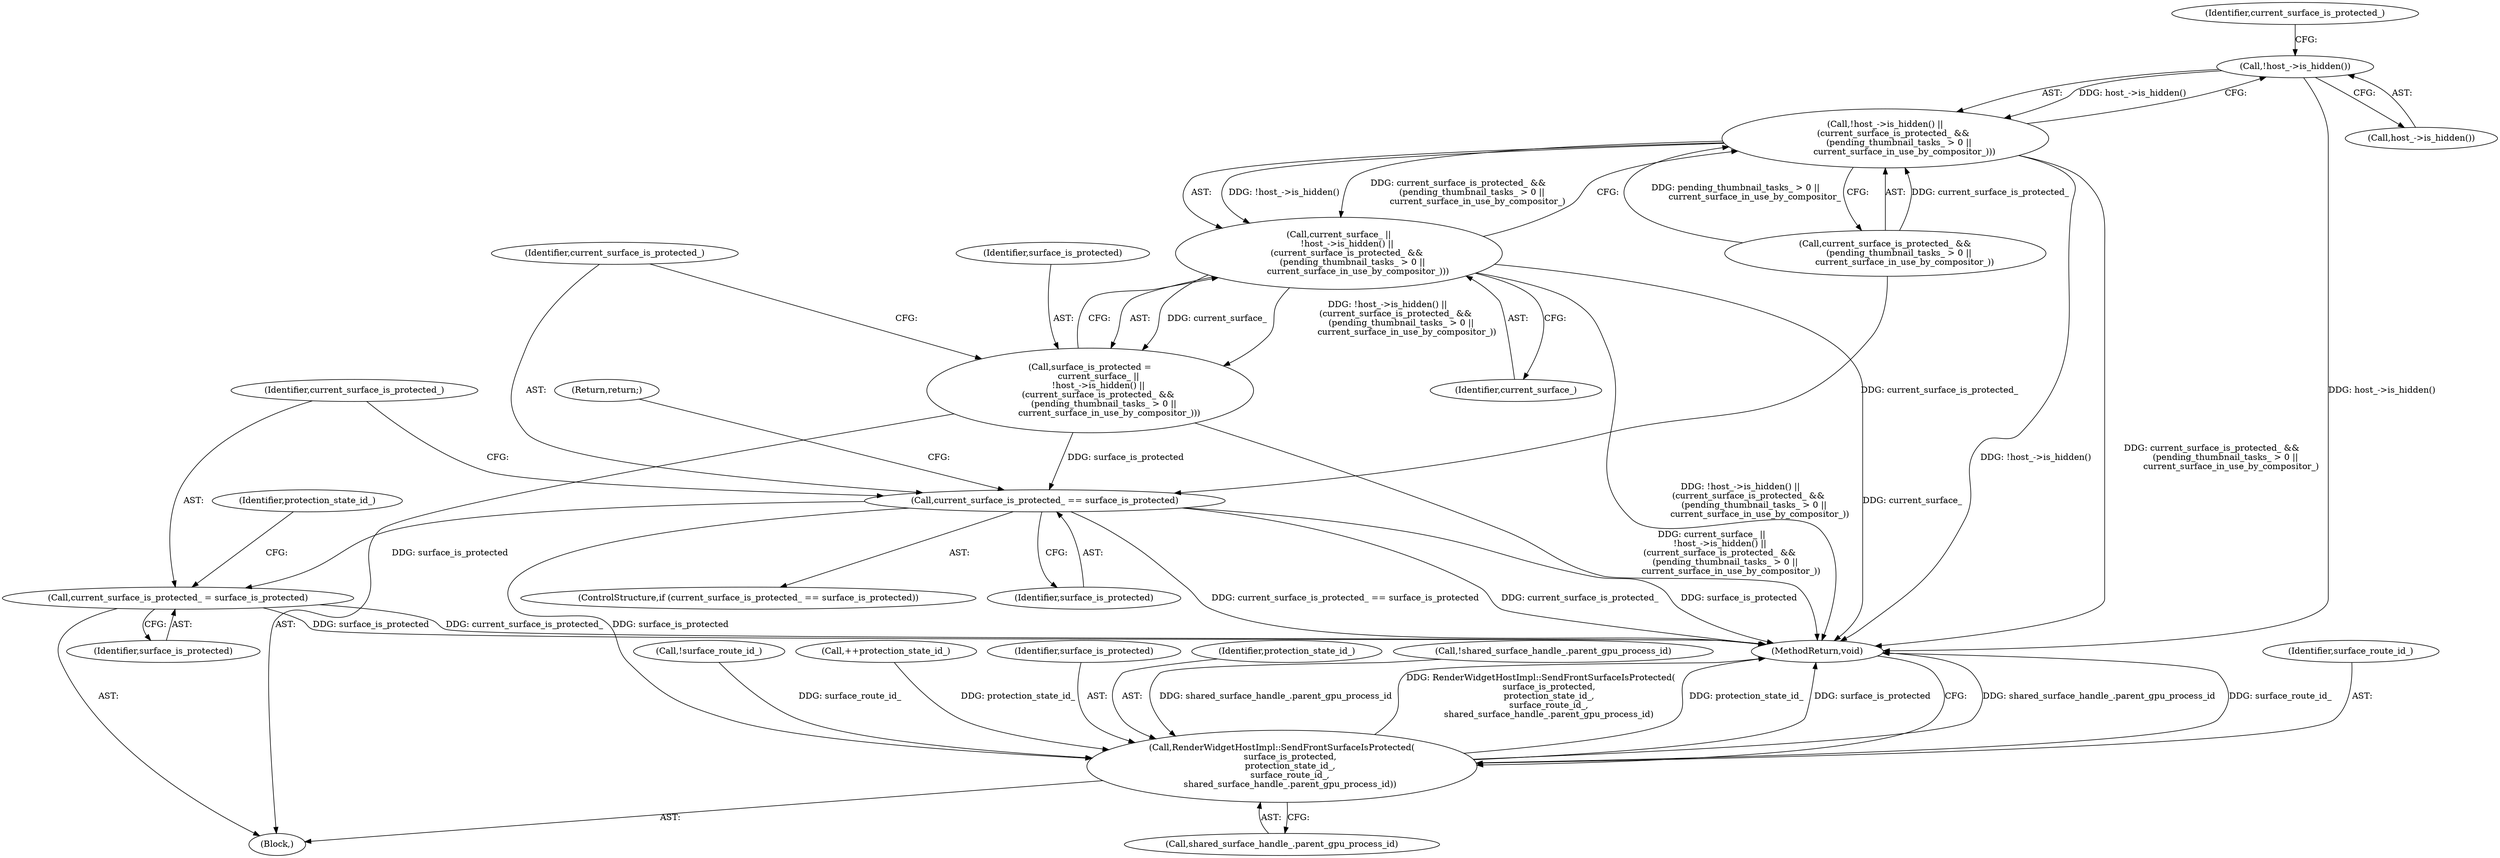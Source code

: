 digraph "1_Chrome_18d67244984a574ba2dd8779faabc0e3e34f4b76_23@del" {
"1000108" [label="(Call,!host_->is_hidden())"];
"1000107" [label="(Call,!host_->is_hidden() ||\n      (current_surface_is_protected_ &&\n          (pending_thumbnail_tasks_ > 0 ||\n              current_surface_in_use_by_compositor_)))"];
"1000105" [label="(Call,current_surface_ ||\n      !host_->is_hidden() ||\n      (current_surface_is_protected_ &&\n          (pending_thumbnail_tasks_ > 0 ||\n              current_surface_in_use_by_compositor_)))"];
"1000103" [label="(Call,surface_is_protected =\n      current_surface_ ||\n      !host_->is_hidden() ||\n      (current_surface_is_protected_ &&\n          (pending_thumbnail_tasks_ > 0 ||\n              current_surface_in_use_by_compositor_)))"];
"1000118" [label="(Call,current_surface_is_protected_ == surface_is_protected)"];
"1000122" [label="(Call,current_surface_is_protected_ = surface_is_protected)"];
"1000136" [label="(Call,RenderWidgetHostImpl::SendFrontSurfaceIsProtected(\n      surface_is_protected,\n      protection_state_id_,\n      surface_route_id_,\n      shared_surface_handle_.parent_gpu_process_id))"];
"1000105" [label="(Call,current_surface_ ||\n      !host_->is_hidden() ||\n      (current_surface_is_protected_ &&\n          (pending_thumbnail_tasks_ > 0 ||\n              current_surface_in_use_by_compositor_)))"];
"1000126" [label="(Identifier,protection_state_id_)"];
"1000103" [label="(Call,surface_is_protected =\n      current_surface_ ||\n      !host_->is_hidden() ||\n      (current_surface_is_protected_ &&\n          (pending_thumbnail_tasks_ > 0 ||\n              current_surface_in_use_by_compositor_)))"];
"1000104" [label="(Identifier,surface_is_protected)"];
"1000139" [label="(Identifier,surface_route_id_)"];
"1000124" [label="(Identifier,surface_is_protected)"];
"1000129" [label="(Call,!surface_route_id_)"];
"1000143" [label="(MethodReturn,void)"];
"1000111" [label="(Identifier,current_surface_is_protected_)"];
"1000136" [label="(Call,RenderWidgetHostImpl::SendFrontSurfaceIsProtected(\n      surface_is_protected,\n      protection_state_id_,\n      surface_route_id_,\n      shared_surface_handle_.parent_gpu_process_id))"];
"1000125" [label="(Call,++protection_state_id_)"];
"1000110" [label="(Call,current_surface_is_protected_ &&\n          (pending_thumbnail_tasks_ > 0 ||\n              current_surface_in_use_by_compositor_))"];
"1000137" [label="(Identifier,surface_is_protected)"];
"1000117" [label="(ControlStructure,if (current_surface_is_protected_ == surface_is_protected))"];
"1000107" [label="(Call,!host_->is_hidden() ||\n      (current_surface_is_protected_ &&\n          (pending_thumbnail_tasks_ > 0 ||\n              current_surface_in_use_by_compositor_)))"];
"1000106" [label="(Identifier,current_surface_)"];
"1000140" [label="(Call,shared_surface_handle_.parent_gpu_process_id)"];
"1000108" [label="(Call,!host_->is_hidden())"];
"1000119" [label="(Identifier,current_surface_is_protected_)"];
"1000122" [label="(Call,current_surface_is_protected_ = surface_is_protected)"];
"1000138" [label="(Identifier,protection_state_id_)"];
"1000121" [label="(Return,return;)"];
"1000101" [label="(Block,)"];
"1000120" [label="(Identifier,surface_is_protected)"];
"1000131" [label="(Call,!shared_surface_handle_.parent_gpu_process_id)"];
"1000118" [label="(Call,current_surface_is_protected_ == surface_is_protected)"];
"1000123" [label="(Identifier,current_surface_is_protected_)"];
"1000109" [label="(Call,host_->is_hidden())"];
"1000108" -> "1000107"  [label="AST: "];
"1000108" -> "1000109"  [label="CFG: "];
"1000109" -> "1000108"  [label="AST: "];
"1000111" -> "1000108"  [label="CFG: "];
"1000107" -> "1000108"  [label="CFG: "];
"1000108" -> "1000143"  [label="DDG: host_->is_hidden()"];
"1000108" -> "1000107"  [label="DDG: host_->is_hidden()"];
"1000107" -> "1000105"  [label="AST: "];
"1000107" -> "1000110"  [label="CFG: "];
"1000110" -> "1000107"  [label="AST: "];
"1000105" -> "1000107"  [label="CFG: "];
"1000107" -> "1000143"  [label="DDG: !host_->is_hidden()"];
"1000107" -> "1000143"  [label="DDG: current_surface_is_protected_ &&\n          (pending_thumbnail_tasks_ > 0 ||\n              current_surface_in_use_by_compositor_)"];
"1000107" -> "1000105"  [label="DDG: !host_->is_hidden()"];
"1000107" -> "1000105"  [label="DDG: current_surface_is_protected_ &&\n          (pending_thumbnail_tasks_ > 0 ||\n              current_surface_in_use_by_compositor_)"];
"1000110" -> "1000107"  [label="DDG: current_surface_is_protected_"];
"1000110" -> "1000107"  [label="DDG: pending_thumbnail_tasks_ > 0 ||\n              current_surface_in_use_by_compositor_"];
"1000105" -> "1000103"  [label="AST: "];
"1000105" -> "1000106"  [label="CFG: "];
"1000106" -> "1000105"  [label="AST: "];
"1000103" -> "1000105"  [label="CFG: "];
"1000105" -> "1000143"  [label="DDG: !host_->is_hidden() ||\n      (current_surface_is_protected_ &&\n          (pending_thumbnail_tasks_ > 0 ||\n              current_surface_in_use_by_compositor_))"];
"1000105" -> "1000143"  [label="DDG: current_surface_"];
"1000105" -> "1000103"  [label="DDG: current_surface_"];
"1000105" -> "1000103"  [label="DDG: !host_->is_hidden() ||\n      (current_surface_is_protected_ &&\n          (pending_thumbnail_tasks_ > 0 ||\n              current_surface_in_use_by_compositor_))"];
"1000103" -> "1000101"  [label="AST: "];
"1000104" -> "1000103"  [label="AST: "];
"1000119" -> "1000103"  [label="CFG: "];
"1000103" -> "1000143"  [label="DDG: current_surface_ ||\n      !host_->is_hidden() ||\n      (current_surface_is_protected_ &&\n          (pending_thumbnail_tasks_ > 0 ||\n              current_surface_in_use_by_compositor_))"];
"1000103" -> "1000118"  [label="DDG: surface_is_protected"];
"1000118" -> "1000117"  [label="AST: "];
"1000118" -> "1000120"  [label="CFG: "];
"1000119" -> "1000118"  [label="AST: "];
"1000120" -> "1000118"  [label="AST: "];
"1000121" -> "1000118"  [label="CFG: "];
"1000123" -> "1000118"  [label="CFG: "];
"1000118" -> "1000143"  [label="DDG: current_surface_is_protected_ == surface_is_protected"];
"1000118" -> "1000143"  [label="DDG: current_surface_is_protected_"];
"1000118" -> "1000143"  [label="DDG: surface_is_protected"];
"1000110" -> "1000118"  [label="DDG: current_surface_is_protected_"];
"1000118" -> "1000122"  [label="DDG: surface_is_protected"];
"1000118" -> "1000136"  [label="DDG: surface_is_protected"];
"1000122" -> "1000101"  [label="AST: "];
"1000122" -> "1000124"  [label="CFG: "];
"1000123" -> "1000122"  [label="AST: "];
"1000124" -> "1000122"  [label="AST: "];
"1000126" -> "1000122"  [label="CFG: "];
"1000122" -> "1000143"  [label="DDG: current_surface_is_protected_"];
"1000122" -> "1000143"  [label="DDG: surface_is_protected"];
"1000136" -> "1000101"  [label="AST: "];
"1000136" -> "1000140"  [label="CFG: "];
"1000137" -> "1000136"  [label="AST: "];
"1000138" -> "1000136"  [label="AST: "];
"1000139" -> "1000136"  [label="AST: "];
"1000140" -> "1000136"  [label="AST: "];
"1000143" -> "1000136"  [label="CFG: "];
"1000136" -> "1000143"  [label="DDG: shared_surface_handle_.parent_gpu_process_id"];
"1000136" -> "1000143"  [label="DDG: surface_route_id_"];
"1000136" -> "1000143"  [label="DDG: RenderWidgetHostImpl::SendFrontSurfaceIsProtected(\n      surface_is_protected,\n      protection_state_id_,\n      surface_route_id_,\n      shared_surface_handle_.parent_gpu_process_id)"];
"1000136" -> "1000143"  [label="DDG: protection_state_id_"];
"1000136" -> "1000143"  [label="DDG: surface_is_protected"];
"1000125" -> "1000136"  [label="DDG: protection_state_id_"];
"1000129" -> "1000136"  [label="DDG: surface_route_id_"];
"1000131" -> "1000136"  [label="DDG: shared_surface_handle_.parent_gpu_process_id"];
}
